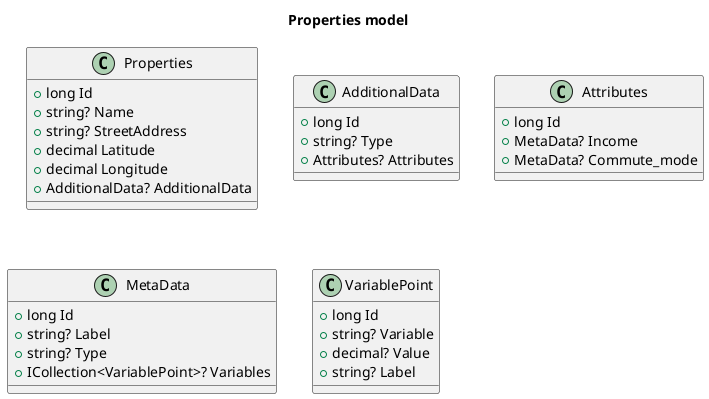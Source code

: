 @startuml
title Properties model

class Properties {
        +long Id
        +string? Name
        +string? StreetAddress
        +decimal Latitude
        +decimal Longitude
        +AdditionalData? AdditionalData
}

class AdditionalData
    {
        +long Id
        +string? Type
        +Attributes? Attributes
    }

class Attributes
    {
        +long Id
        +MetaData? Income
        +MetaData? Commute_mode
    }

class MetaData
    {
        +long Id
        +string? Label
        +string? Type
        +ICollection<VariablePoint>? Variables
    }

class VariablePoint
    {
        + long Id
        +string? Variable
        +decimal? Value
        +string? Label
    }
@enduml